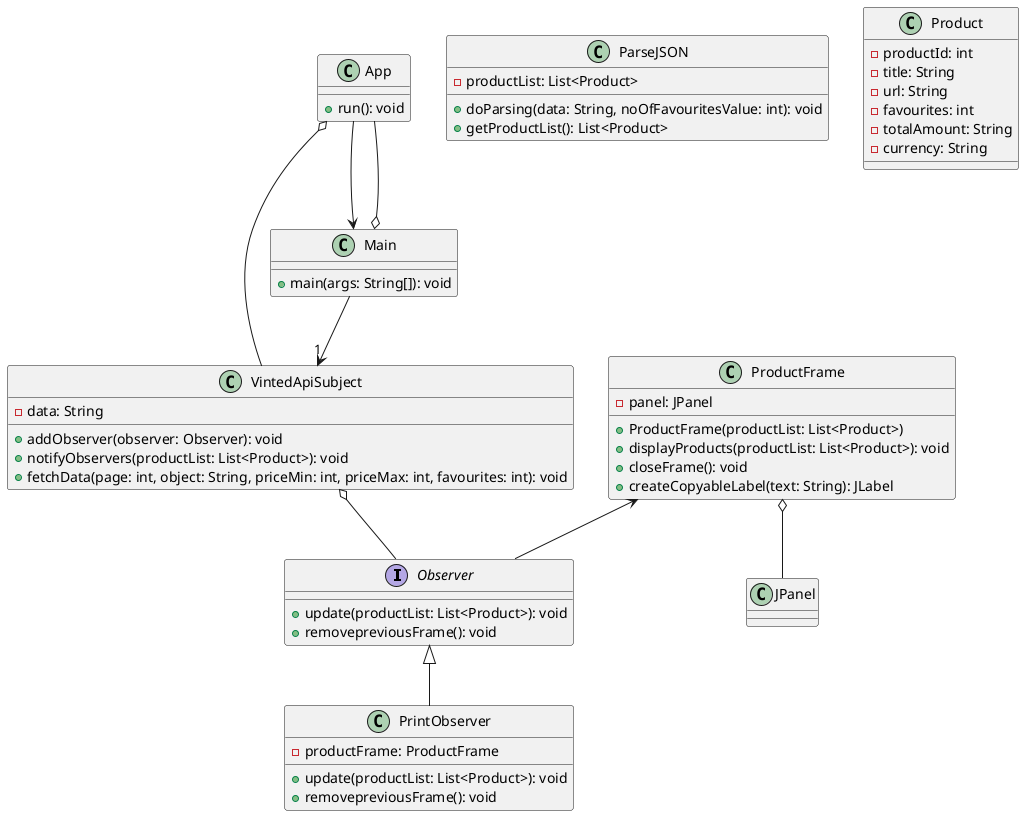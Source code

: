 @startuml

interface Observer {
  +update(productList: List<Product>): void
  +removepreviousFrame(): void
}

class VintedApiSubject {
  +addObserver(observer: Observer): void
  +notifyObservers(productList: List<Product>): void
  +fetchData(page: int, object: String, priceMin: int, priceMax: int, favourites: int): void
  -data: String
}

class PrintObserver {
  -productFrame: ProductFrame
  +update(productList: List<Product>): void
  +removepreviousFrame(): void
}

class ProductFrame {
  -panel: JPanel
  +ProductFrame(productList: List<Product>)
  +displayProducts(productList: List<Product>): void
  +closeFrame(): void
  +createCopyableLabel(text: String): JLabel
}

class App {
  +run(): void
}

class Main {
  +main(args: String[]): void
}

class ParseJSON {
  -productList: List<Product>
  +doParsing(data: String, noOfFavouritesValue: int): void
  +getProductList(): List<Product>
}

class Product {
  -productId: int
  -title: String
  -url: String
  -favourites: int
  -totalAmount: String
  -currency: String
}

Observer <|-- PrintObserver
VintedApiSubject o-- Observer
ProductFrame <-- Observer
ProductFrame o-- JPanel
App --> Main
App o-- VintedApiSubject
Main o-- App
Main --> "1" VintedApiSubject

@enduml
